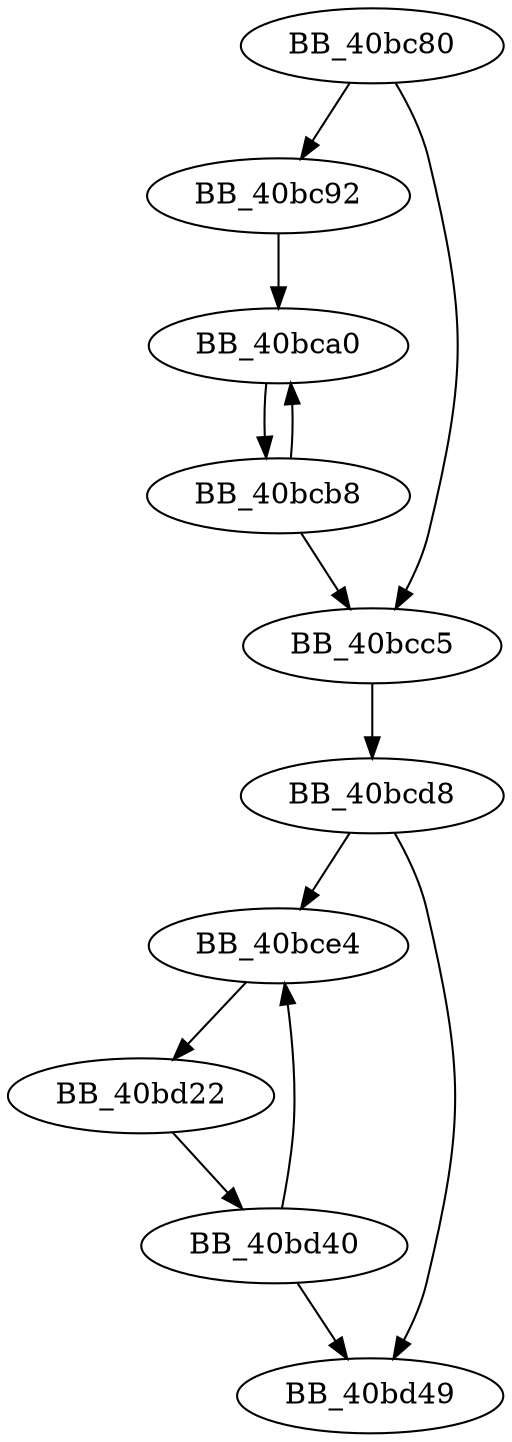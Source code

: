 DiGraph sub_40BC80{
BB_40bc80->BB_40bc92
BB_40bc80->BB_40bcc5
BB_40bc92->BB_40bca0
BB_40bca0->BB_40bcb8
BB_40bcb8->BB_40bca0
BB_40bcb8->BB_40bcc5
BB_40bcc5->BB_40bcd8
BB_40bcd8->BB_40bce4
BB_40bcd8->BB_40bd49
BB_40bce4->BB_40bd22
BB_40bd22->BB_40bd40
BB_40bd40->BB_40bce4
BB_40bd40->BB_40bd49
}
